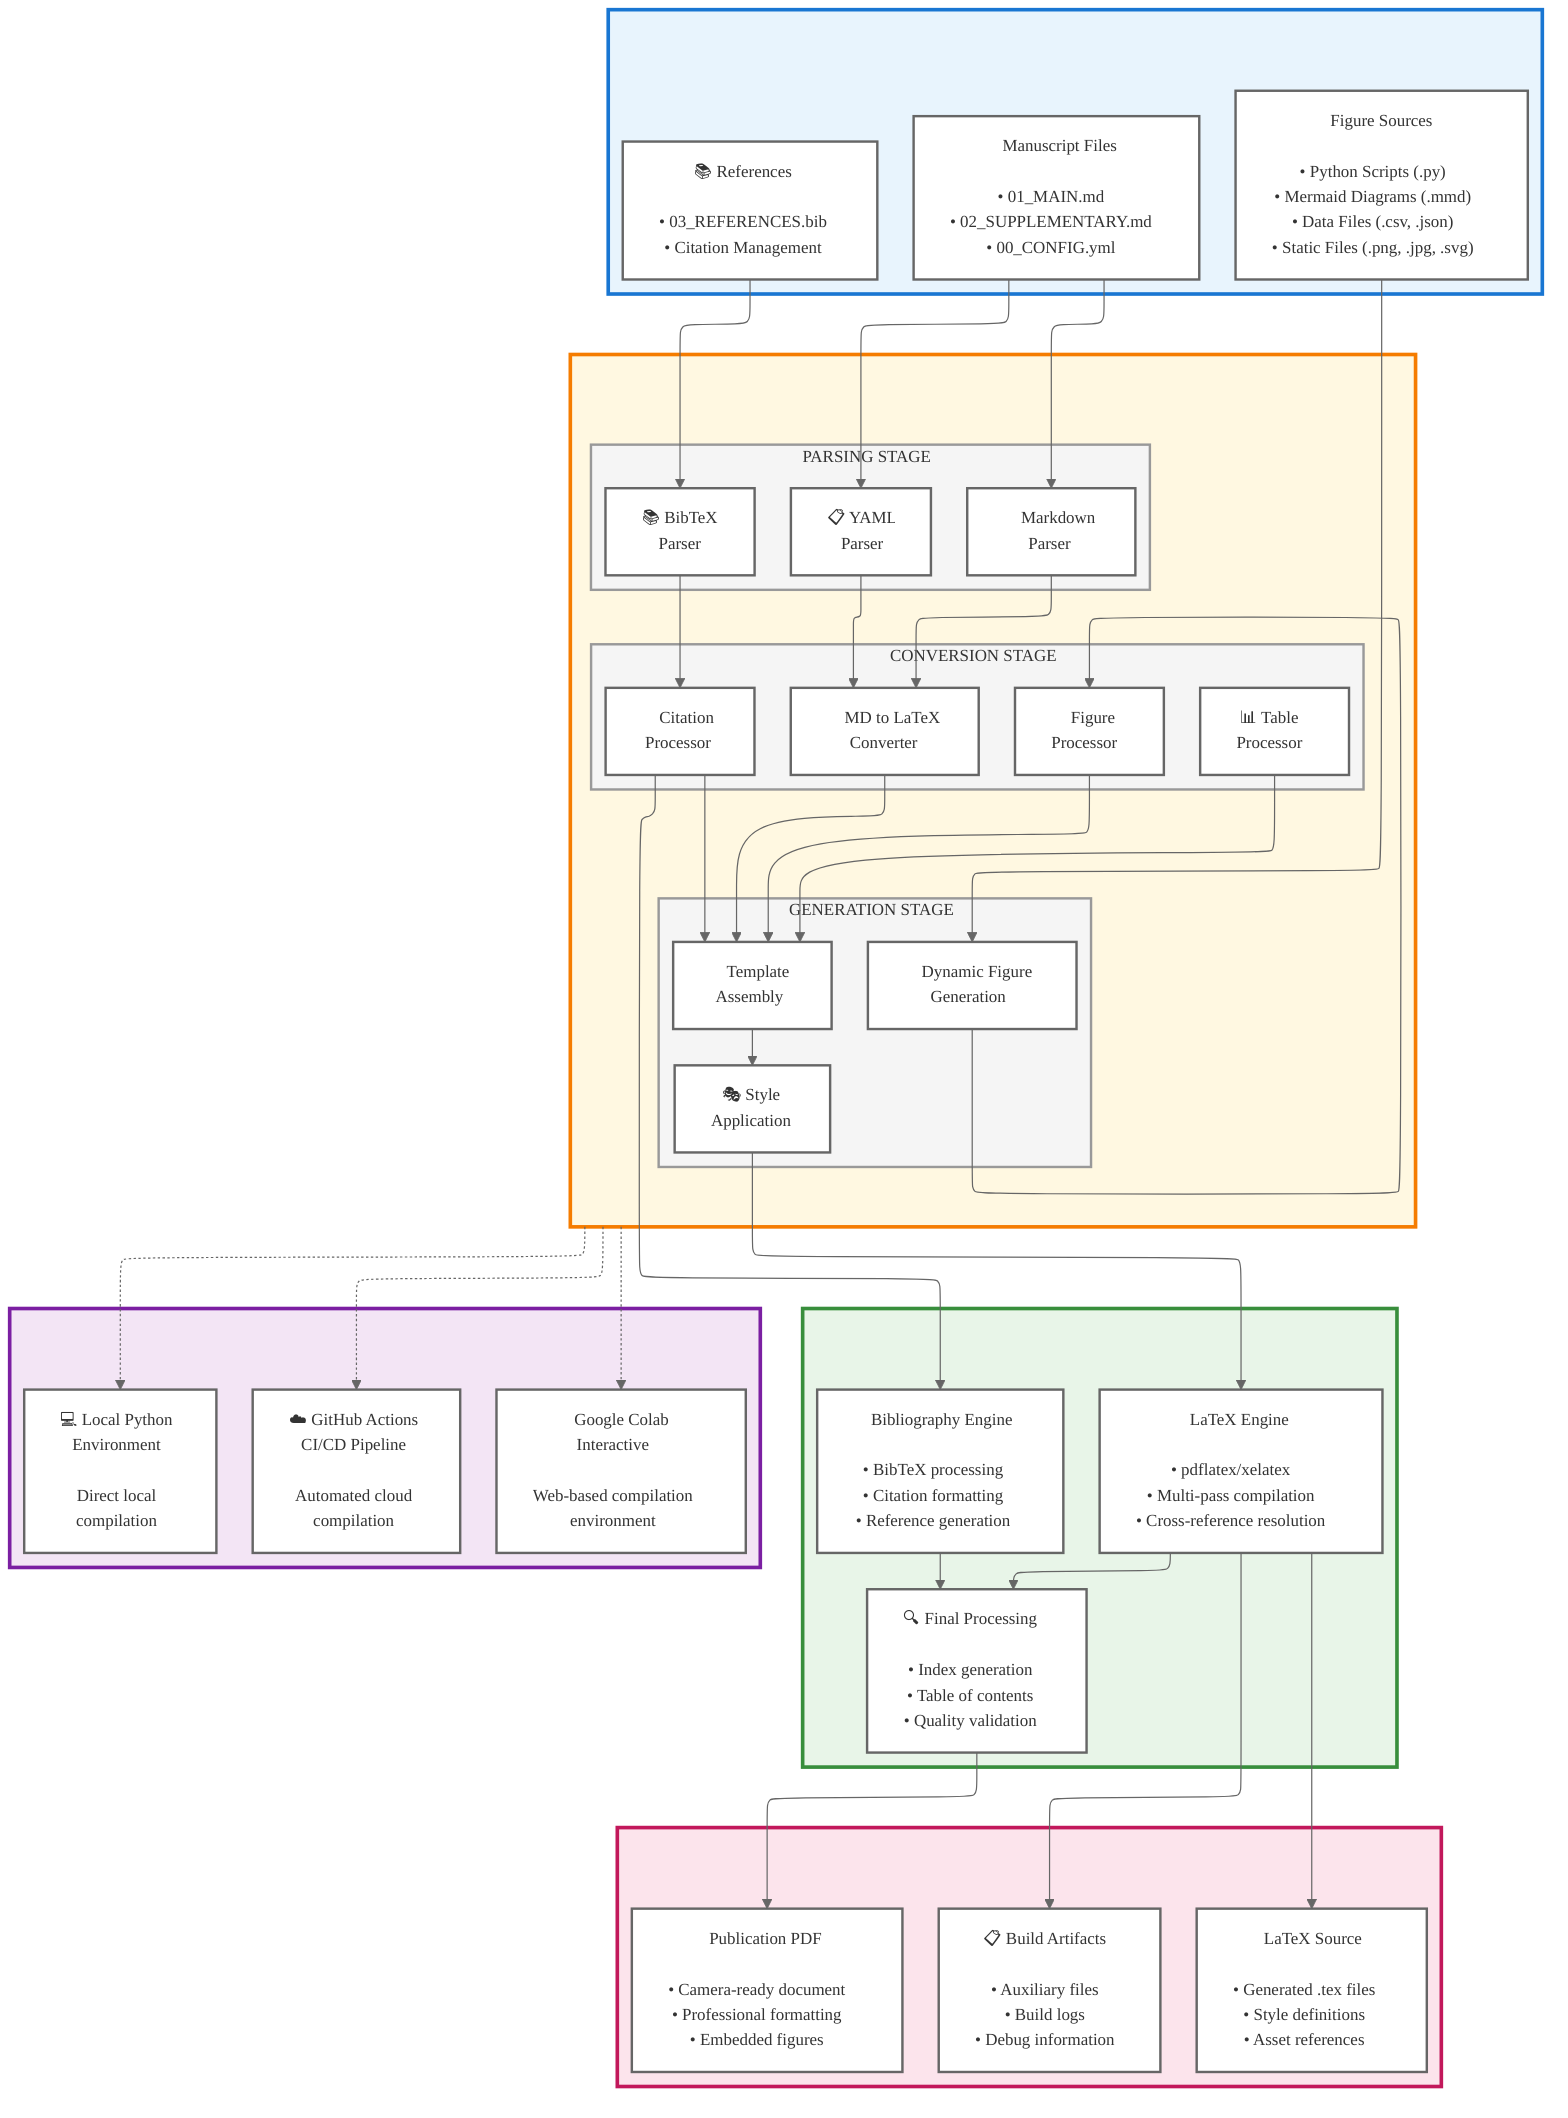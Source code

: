 ---
config:
  theme: base
  themeVariables:
    fontFamily: 'Arial, Helvetica, sans-serif'
    fontSize: 14px
    primaryColor: '#ffffff'
    primaryTextColor: '#333333'
    primaryBorderColor: '#cccccc'
    lineColor: '#666666'
    background: '#ffffff'
  layout: elk
---
flowchart TD
 subgraph A[" "]
    direction TB
      A1["📄 Manuscript Files<br><br>• 01_MAIN.md<br>• 02_SUPPLEMENTARY.md<br>• 00_CONFIG.yml"]
      A2["📚 References<br><br>• 03_REFERENCES.bib<br>• Citation Management"]
      A3["🎨 Figure Sources<br><br>• Python Scripts (.py)<br>• Mermaid Diagrams (.mmd)<br>• Data Files (.csv, .json)<br>• Static Files (.png, .jpg, .svg)"]
  end
 subgraph B1[PARSING STAGE]
    direction LR
        B1A["📝 Markdown<br>Parser"]
        B1B["📋 YAML<br>Parser"]
        B1C["📚 BibTeX<br>Parser"]
  end
 subgraph B2[CONVERSION STAGE]
    direction LR
        B2A["🔄 MD to LaTeX<br>Converter"]
        B2B["🎯 Figure<br>Processor"]
        B2C["📊 Table<br>Processor"]
        B2D["🔗 Citation<br>Processor"]
  end
 subgraph B3[GENERATION STAGE]
    direction LR
        B3A["🎨 Dynamic Figure<br>Generation"]
        B3B["📐 Template<br>Assembly"]
        B3C["🎭 Style<br>Application"]
  end
 subgraph B[" "]
    direction TB
        B1
        B2
        B3
  end
 subgraph C[" "]
    direction TB
        C1["🔧 LaTeX Engine<br><br>• pdflatex/xelatex<br>• Multi-pass compilation<br>• Cross-reference resolution"]
        C2["📖 Bibliography Engine<br><br>• BibTeX processing<br>• Citation formatting<br>• Reference generation"]
        C3["🔍 Final Processing<br><br>• Index generation<br>• Table of contents<br>• Quality validation"]
  end
 subgraph D[" "]
    direction TB
        D1["📄 Publication PDF<br><br>• Camera-ready document<br>• Professional formatting<br>• Embedded figures"]
        D2["📝 LaTeX Source<br><br>• Generated .tex files<br>• Style definitions<br>• Asset references"]
        D3["📋 Build Artifacts<br><br>• Auxiliary files<br>• Build logs<br>• Debug information"]
  end
 subgraph E[" "]
    direction LR
        E1["☁️ GitHub Actions<br>CI/CD Pipeline<br><br>Automated cloud<br>compilation"]
        E2["📓 Google Colab<br>Interactive<br><br>Web-based compilation<br>environment"]
        E3["💻 Local Python<br>Environment<br><br>Direct local<br>compilation"]
  end
    A1 --> B1A & B1B
    A2 --> B1C
    A3 --> B3A
    B1A --> B2A
    B1B --> B2A
    B1C --> B2D
    B2A --> B3B
    B2B --> B3B
    B2C --> B3B
    B2D --> B3B & C2
    B3A --> B2B
    B3B --> B3C
    B3C --> C1
    C1 --> C3 & D2 & D3
    C2 --> C3
    C3 --> D1
    B -.-> E1 & E2 & E3

    A1:::componentBox
    A2:::componentBox
    A3:::componentBox
    B1A:::componentBox
    B1B:::componentBox
    B1C:::componentBox
    B2A:::componentBox
    B2B:::componentBox
    B2C:::componentBox
    B2D:::componentBox
    B3A:::componentBox
    B3B:::componentBox
    B3C:::componentBox
    C1:::componentBox
    C2:::componentBox
    C3:::componentBox
    D1:::componentBox
    D2:::componentBox
    D3:::componentBox
    E1:::componentBox
    E2:::componentBox
    E3:::componentBox
    A:::inputBox
    B:::processBox
    C:::compileBox
    D:::outputBox
    E:::deployBox
    B1:::stageBox
    B2:::stageBox
    B3:::stageBox

    classDef inputBox fill:#e8f4fd,stroke:#1976d2,stroke-width:3px,color:#333
    classDef processBox fill:#fff8e1,stroke:#f57c00,stroke-width:3px,color:#333
    classDef compileBox fill:#e8f5e8,stroke:#388e3c,stroke-width:3px,color:#333
    classDef outputBox fill:#fce4ec,stroke:#c2185b,stroke-width:3px,color:#333
    classDef deployBox fill:#f3e5f5,stroke:#7b1fa2,stroke-width:3px,color:#333
    classDef stageBox fill:#f5f5f5,stroke:#999999,stroke-width:2px,color:#333
    classDef componentBox fill:#ffffff,stroke:#666666,stroke-width:2px,color:#333